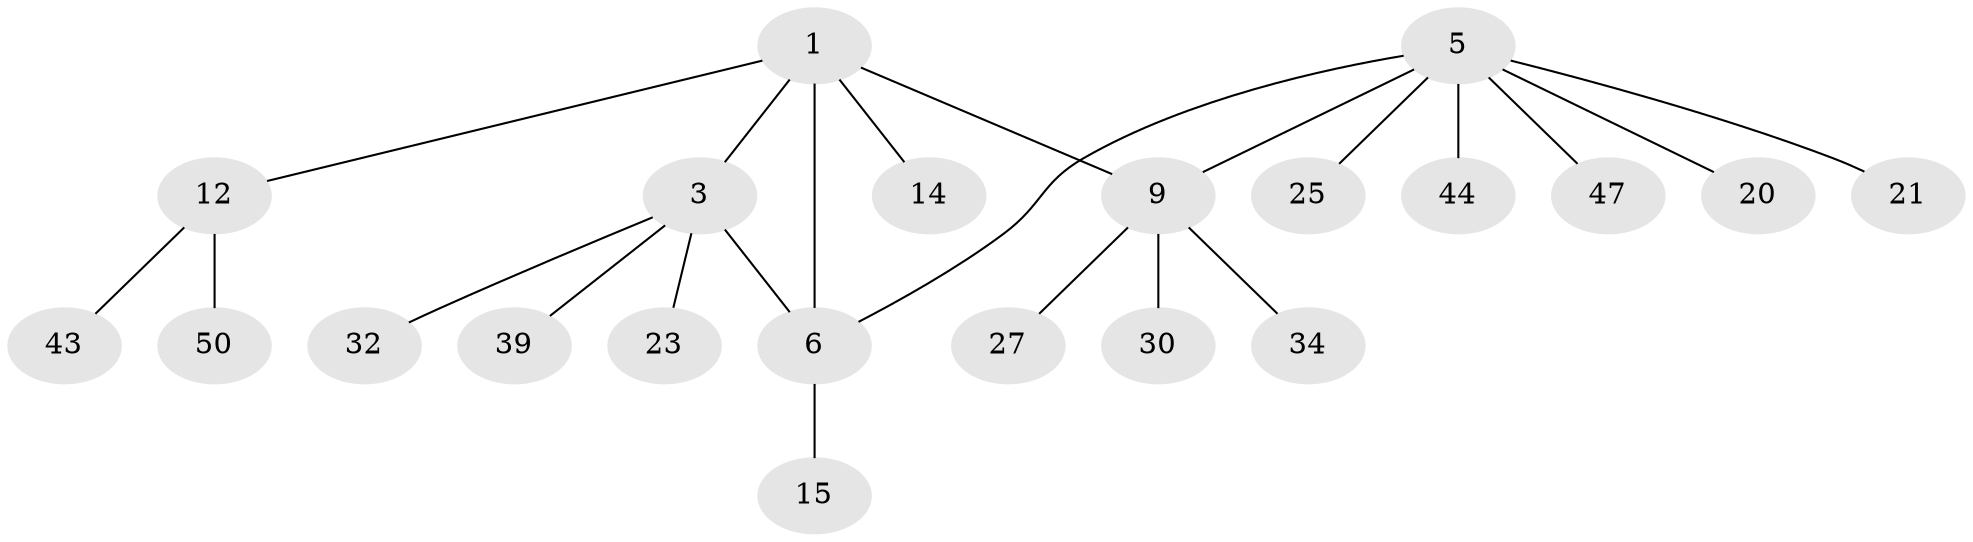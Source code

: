 // original degree distribution, {6: 0.037037037037037035, 5: 0.018518518518518517, 8: 0.018518518518518517, 7: 0.037037037037037035, 4: 0.05555555555555555, 2: 0.2222222222222222, 9: 0.018518518518518517, 1: 0.5555555555555556, 3: 0.037037037037037035}
// Generated by graph-tools (version 1.1) at 2025/19/03/04/25 18:19:49]
// undirected, 21 vertices, 22 edges
graph export_dot {
graph [start="1"]
  node [color=gray90,style=filled];
  1 [super="+11+2+10+16"];
  3 [super="+26+41+4"];
  5;
  6 [super="+7"];
  9 [super="+24+35+51+42+28+13"];
  12 [super="+18"];
  14;
  15;
  20;
  21 [super="+37"];
  23;
  25;
  27;
  30;
  32 [super="+49"];
  34;
  39 [super="+52"];
  43;
  44;
  47;
  50;
  1 -- 3 [weight=2];
  1 -- 12;
  1 -- 6 [weight=4];
  1 -- 14;
  1 -- 9;
  3 -- 32;
  3 -- 23;
  3 -- 6 [weight=2];
  3 -- 39;
  5 -- 6;
  5 -- 9;
  5 -- 20;
  5 -- 21;
  5 -- 25;
  5 -- 44;
  5 -- 47;
  6 -- 15;
  9 -- 27;
  9 -- 34;
  9 -- 30;
  12 -- 50;
  12 -- 43;
}
